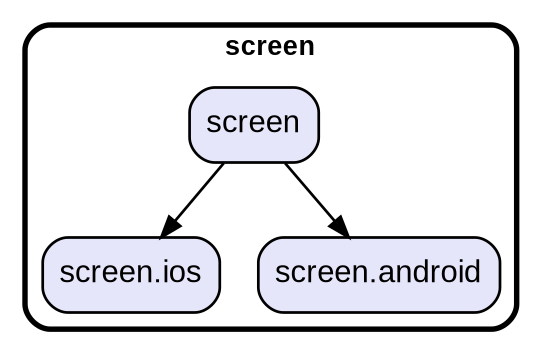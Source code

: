 digraph "" {
  graph [style=rounded fontname="Arial Black" fontsize=13 penwidth=2.6];
  node [shape=rect style="filled,rounded" fontname=Arial fontsize=15 fillcolor=Lavender penwidth=1.3];
  edge [penwidth=1.3];
  "/screen.ios.dart" [label="screen.ios"];
  "/screen.android.dart" [label="screen.android"];
  "/screen.dart" [label="screen"];
  subgraph "cluster~" {
    label="screen";
    "/screen.ios.dart";
    "/screen.android.dart";
    "/screen.dart";
  }
  "/screen.dart" -> "/screen.android.dart";
  "/screen.dart" -> "/screen.ios.dart";
}
